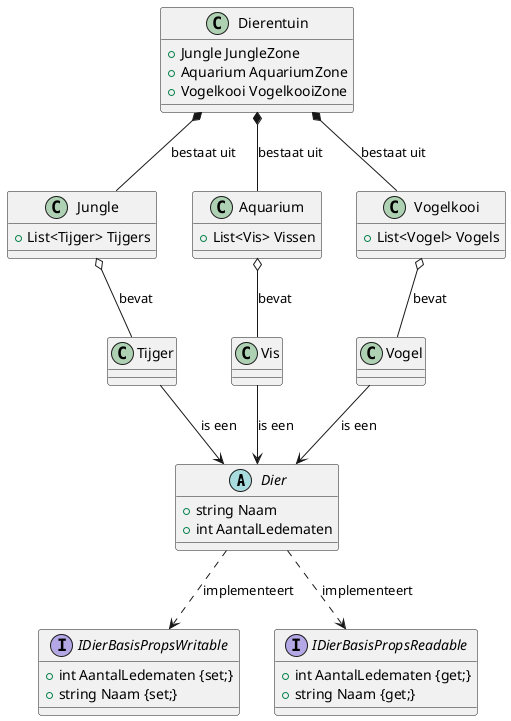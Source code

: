 @startuml

 Abstract Class Dier {
	+ string Naam
	+ int AantalLedematen
}

Interface IDierBasisPropsWritable {
	+ int AantalLedematen {set;}
	+ string Naam {set;}
}

Interface IDierBasisPropsReadable {
	+ int AantalLedematen {get;}
	+ string Naam {get;}
}

Class Tijger {
}

Class Vis {
}

Class Vogel {
}

Class Jungle {
	+ List<Tijger> Tijgers
}

Class Aquarium {
	+ List<Vis> Vissen
}

Class Vogelkooi {
	+ List<Vogel> Vogels
}

Class Dierentuin {
	+ Jungle JungleZone
	+ Aquarium AquariumZone
	+ Vogelkooi VogelkooiZone
}

Tijger --> Dier : is een
Vis --> Dier : is een
Vogel --> Dier : is een

Dier ..> IDierBasisPropsWritable : implementeert
Dier ..> IDierBasisPropsReadable : implementeert

Jungle o-- Tijger : bevat
Vogelkooi o-- Vogel : bevat
Aquarium o-- Vis : bevat

Dierentuin *-- Jungle : bestaat uit
Dierentuin *-- Aquarium : bestaat uit
Dierentuin *-- Vogelkooi : bestaat uit

@enduml